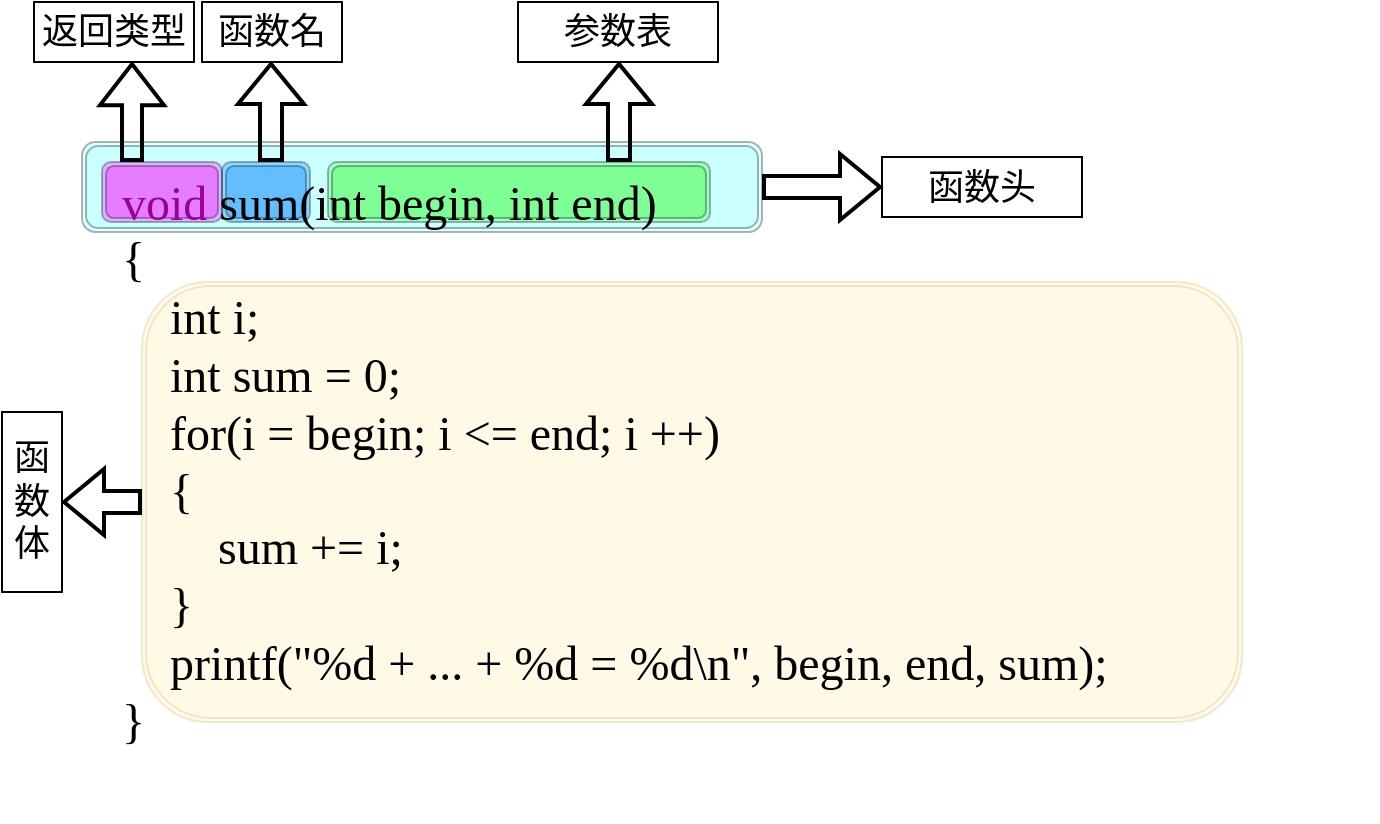 <mxfile version="22.1.11" type="device">
  <diagram name="第 1 页" id="uvdw8C7Pj2RHH-Ta3kOJ">
    <mxGraphModel dx="780" dy="504" grid="1" gridSize="10" guides="1" tooltips="1" connect="1" arrows="1" fold="1" page="1" pageScale="1" pageWidth="827" pageHeight="1169" math="0" shadow="0">
      <root>
        <mxCell id="0" />
        <mxCell id="1" parent="0" />
        <mxCell id="hpMT2MMkw6sfcmrBMDNq-8" value="" style="shape=ext;double=1;rounded=1;whiteSpace=wrap;html=1;fillColor=#99FFFF;opacity=30;" parent="1" vertex="1">
          <mxGeometry x="81" y="190" width="340" height="45" as="geometry" />
        </mxCell>
        <mxCell id="hpMT2MMkw6sfcmrBMDNq-5" value="" style="shape=ext;double=1;rounded=1;whiteSpace=wrap;html=1;fillColor=#FF00FF;opacity=30;" parent="1" vertex="1">
          <mxGeometry x="91" y="200" width="60" height="30" as="geometry" />
        </mxCell>
        <mxCell id="hpMT2MMkw6sfcmrBMDNq-6" value="" style="shape=ext;double=1;rounded=1;whiteSpace=wrap;html=1;fillColor=#007FFF;opacity=30;" parent="1" vertex="1">
          <mxGeometry x="151" y="200" width="44" height="30" as="geometry" />
        </mxCell>
        <mxCell id="hpMT2MMkw6sfcmrBMDNq-7" value="" style="shape=ext;double=1;rounded=1;whiteSpace=wrap;html=1;fillColor=#33FF33;opacity=30;" parent="1" vertex="1">
          <mxGeometry x="204" y="200" width="191" height="30" as="geometry" />
        </mxCell>
        <mxCell id="hpMT2MMkw6sfcmrBMDNq-9" value="" style="shape=ext;double=1;rounded=1;whiteSpace=wrap;html=1;fillColor=#fff2cc;opacity=30;strokeColor=#d6b656;" parent="1" vertex="1">
          <mxGeometry x="111" y="260" width="550" height="220" as="geometry" />
        </mxCell>
        <mxCell id="hpMT2MMkw6sfcmrBMDNq-12" value="" style="shape=flexArrow;endArrow=classic;html=1;rounded=0;fillColor=none;strokeWidth=2;width=9;endSize=6.19;exitX=0.25;exitY=0;exitDx=0;exitDy=0;" parent="1" source="hpMT2MMkw6sfcmrBMDNq-5" edge="1">
          <mxGeometry width="50" height="50" relative="1" as="geometry">
            <mxPoint x="121" y="200" as="sourcePoint" />
            <mxPoint x="106" y="150" as="targetPoint" />
          </mxGeometry>
        </mxCell>
        <mxCell id="hpMT2MMkw6sfcmrBMDNq-13" value="" style="shape=flexArrow;endArrow=classic;html=1;rounded=0;fillColor=none;strokeWidth=2;" parent="1" edge="1">
          <mxGeometry width="50" height="50" relative="1" as="geometry">
            <mxPoint x="175.5" y="200" as="sourcePoint" />
            <mxPoint x="175.5" y="150" as="targetPoint" />
          </mxGeometry>
        </mxCell>
        <mxCell id="hpMT2MMkw6sfcmrBMDNq-14" value="" style="shape=flexArrow;endArrow=classic;html=1;rounded=0;fillColor=none;strokeWidth=2;" parent="1" edge="1">
          <mxGeometry width="50" height="50" relative="1" as="geometry">
            <mxPoint x="349.5" y="200" as="sourcePoint" />
            <mxPoint x="349.5" y="150" as="targetPoint" />
          </mxGeometry>
        </mxCell>
        <mxCell id="hpMT2MMkw6sfcmrBMDNq-15" value="&lt;font style=&quot;font-size: 18px;&quot; face=&quot;Comic Sans MS&quot;&gt;返回类型&lt;/font&gt;" style="text;html=1;strokeColor=default;fillColor=none;align=center;verticalAlign=middle;whiteSpace=wrap;rounded=0;" parent="1" vertex="1">
          <mxGeometry x="57" y="120" width="80" height="30" as="geometry" />
        </mxCell>
        <mxCell id="hpMT2MMkw6sfcmrBMDNq-16" value="&lt;font style=&quot;font-size: 18px;&quot; face=&quot;Comic Sans MS&quot;&gt;函数名&lt;/font&gt;" style="text;html=1;strokeColor=default;fillColor=none;align=center;verticalAlign=middle;whiteSpace=wrap;rounded=0;" parent="1" vertex="1">
          <mxGeometry x="141" y="120" width="70" height="30" as="geometry" />
        </mxCell>
        <mxCell id="hpMT2MMkw6sfcmrBMDNq-18" value="&lt;font style=&quot;font-size: 18px;&quot; face=&quot;Comic Sans MS&quot;&gt;参数表&lt;/font&gt;" style="text;html=1;strokeColor=default;fillColor=none;align=center;verticalAlign=middle;whiteSpace=wrap;rounded=0;" parent="1" vertex="1">
          <mxGeometry x="299" y="120" width="100" height="30" as="geometry" />
        </mxCell>
        <mxCell id="hpMT2MMkw6sfcmrBMDNq-21" value="" style="shape=flexArrow;endArrow=classic;html=1;rounded=0;fillColor=none;strokeWidth=2;exitX=1;exitY=0.5;exitDx=0;exitDy=0;entryX=0;entryY=0.5;entryDx=0;entryDy=0;" parent="1" source="hpMT2MMkw6sfcmrBMDNq-8" target="hpMT2MMkw6sfcmrBMDNq-24" edge="1">
          <mxGeometry width="50" height="50" relative="1" as="geometry">
            <mxPoint x="431" y="230" as="sourcePoint" />
            <mxPoint x="462" y="215" as="targetPoint" />
          </mxGeometry>
        </mxCell>
        <mxCell id="hpMT2MMkw6sfcmrBMDNq-24" value="&lt;font style=&quot;font-size: 18px;&quot; face=&quot;Comic Sans MS&quot;&gt;函数头&lt;/font&gt;" style="text;html=1;strokeColor=default;fillColor=none;align=center;verticalAlign=middle;whiteSpace=wrap;rounded=0;" parent="1" vertex="1">
          <mxGeometry x="481" y="197.5" width="100" height="30" as="geometry" />
        </mxCell>
        <mxCell id="hpMT2MMkw6sfcmrBMDNq-25" value="" style="shape=flexArrow;endArrow=classic;html=1;rounded=0;fillColor=none;strokeWidth=2;exitX=0;exitY=0.5;exitDx=0;exitDy=0;" parent="1" source="hpMT2MMkw6sfcmrBMDNq-9" edge="1">
          <mxGeometry width="50" height="50" relative="1" as="geometry">
            <mxPoint x="431" y="225" as="sourcePoint" />
            <mxPoint x="71" y="370" as="targetPoint" />
          </mxGeometry>
        </mxCell>
        <mxCell id="hpMT2MMkw6sfcmrBMDNq-26" value="&lt;font style=&quot;font-size: 18px;&quot; face=&quot;Comic Sans MS&quot;&gt;函数体&lt;/font&gt;" style="text;html=1;strokeColor=default;fillColor=none;align=center;verticalAlign=middle;whiteSpace=wrap;rounded=0;" parent="1" vertex="1">
          <mxGeometry x="41" y="325" width="30" height="90" as="geometry" />
        </mxCell>
        <mxCell id="hpMT2MMkw6sfcmrBMDNq-2" value="&lt;div style=&quot;font-size: 24px;&quot;&gt;&lt;font face=&quot;Comic Sans MS&quot; style=&quot;font-size: 24px;&quot;&gt;&lt;font color=&quot;#990099&quot;&gt;void&lt;/font&gt; sum(int begin, int end)&lt;/font&gt;&lt;/div&gt;&lt;div style=&quot;font-size: 24px;&quot;&gt;&lt;font face=&quot;Comic Sans MS&quot; style=&quot;font-size: 24px;&quot;&gt;{&lt;/font&gt;&lt;/div&gt;&lt;div style=&quot;font-size: 24px;&quot;&gt;&lt;font face=&quot;xACl1y8IwL1d1qaUPaY2&quot; style=&quot;font-size: 24px;&quot;&gt;&amp;nbsp; &amp;nbsp; &lt;/font&gt;&lt;font face=&quot;Comic Sans MS&quot; style=&quot;font-size: 24px;&quot;&gt;int i;&lt;span style=&quot;&quot;&gt;&lt;/span&gt;&lt;/font&gt;&lt;/div&gt;&lt;div style=&quot;font-size: 24px;&quot;&gt;&lt;font style=&quot;font-size: 24px;&quot;&gt;&lt;span style=&quot;white-space: pre;&quot;&gt;&lt;font face=&quot;CrxjSpKiX8y0JePpM5ks&quot;&gt;&amp;nbsp;&amp;nbsp;&amp;nbsp;&lt;/font&gt;&lt;font face=&quot;Comic Sans MS&quot;&gt;&amp;nbsp;&lt;/font&gt;&lt;/span&gt;&lt;font face=&quot;Comic Sans MS&quot;&gt;i&lt;/font&gt;&lt;font face=&quot;Comic Sans MS&quot;&gt;nt sum = 0;&lt;/font&gt;&lt;/font&gt;&lt;/div&gt;&lt;div style=&quot;font-size: 24px;&quot;&gt;&lt;span style=&quot;&quot;&gt;&lt;font style=&quot;font-size: 24px;&quot;&gt;&lt;span style=&quot;white-space: pre;&quot;&gt;&lt;font face=&quot;CrxjSpKiX8y0JePpM5ks&quot;&gt;&amp;nbsp;&amp;nbsp;&amp;nbsp;&lt;/font&gt;&lt;font face=&quot;Comic Sans MS&quot;&gt;&amp;nbsp;&lt;/font&gt;&lt;/span&gt;&lt;font face=&quot;Comic Sans MS&quot;&gt;for(i = begin; i &amp;lt;= end; i ++)&lt;/font&gt;&lt;/font&gt;&lt;/span&gt;&lt;/div&gt;&lt;div style=&quot;font-size: 24px;&quot;&gt;&lt;span style=&quot;&quot;&gt;&lt;font style=&quot;font-size: 24px;&quot;&gt;&lt;span style=&quot;font-family: CrxjSpKiX8y0JePpM5ks;&quot;&gt;&lt;span style=&quot;white-space: pre;&quot;&gt;&amp;nbsp;&amp;nbsp;&amp;nbsp;&amp;nbsp;&lt;/span&gt;&lt;/span&gt;&lt;font face=&quot;Comic Sans MS&quot;&gt;{&lt;/font&gt;&lt;/font&gt;&lt;/span&gt;&lt;/div&gt;&lt;div style=&quot;font-size: 24px;&quot;&gt;&lt;span style=&quot;&quot;&gt;&lt;font style=&quot;font-size: 24px;&quot;&gt;&lt;span style=&quot;font-family: CrxjSpKiX8y0JePpM5ks; white-space: pre;&quot;&gt;&amp;nbsp;&amp;nbsp;&amp;nbsp;&amp;nbsp;&lt;/span&gt;&lt;span style=&quot;white-space: pre;&quot;&gt;&lt;font face=&quot;CrxjSpKiX8y0JePpM5ks&quot;&gt;&amp;nbsp;&amp;nbsp;&lt;/font&gt;&lt;font face=&quot;Comic Sans MS&quot;&gt;&amp;nbsp;&amp;nbsp;&lt;/font&gt;&lt;/span&gt;&lt;font face=&quot;Comic Sans MS&quot;&gt;sum += i;&lt;/font&gt;&lt;/font&gt;&lt;/span&gt;&lt;/div&gt;&lt;div style=&quot;font-size: 24px;&quot;&gt;&lt;span style=&quot;&quot;&gt;&lt;font style=&quot;font-size: 24px;&quot;&gt;&lt;span style=&quot;font-family: CrxjSpKiX8y0JePpM5ks;&quot;&gt;&lt;span style=&quot;white-space: pre;&quot;&gt;&amp;nbsp;&amp;nbsp;&amp;nbsp;&amp;nbsp;&lt;/span&gt;&lt;/span&gt;&lt;font face=&quot;Comic Sans MS&quot;&gt;}&lt;/font&gt;&lt;/font&gt;&lt;/span&gt;&lt;/div&gt;&lt;div style=&quot;font-size: 24px;&quot;&gt;&lt;span style=&quot;&quot;&gt;&lt;font style=&quot;font-size: 24px;&quot;&gt;&lt;span style=&quot;font-family: CrxjSpKiX8y0JePpM5ks;&quot;&gt;&lt;span style=&quot;white-space: pre;&quot;&gt;&amp;nbsp;&amp;nbsp;&amp;nbsp;&amp;nbsp;&lt;/span&gt;&lt;/span&gt;&lt;font face=&quot;Comic Sans MS&quot;&gt;printf(&quot;%d + ... + %d = %d\n&quot;, begin, end, sum);&lt;/font&gt;&lt;/font&gt;&lt;/span&gt;&lt;/div&gt;&lt;div style=&quot;font-size: 24px;&quot;&gt;&lt;font face=&quot;CrxjSpKiX8y0JePpM5ks&quot; style=&quot;font-size: 24px;&quot;&gt;}&lt;/font&gt;&lt;/div&gt;" style="text;html=1;strokeColor=none;fillColor=none;align=left;verticalAlign=middle;whiteSpace=wrap;rounded=0;" parent="1" vertex="1">
          <mxGeometry x="99" y="170" width="630" height="360" as="geometry" />
        </mxCell>
      </root>
    </mxGraphModel>
  </diagram>
</mxfile>
